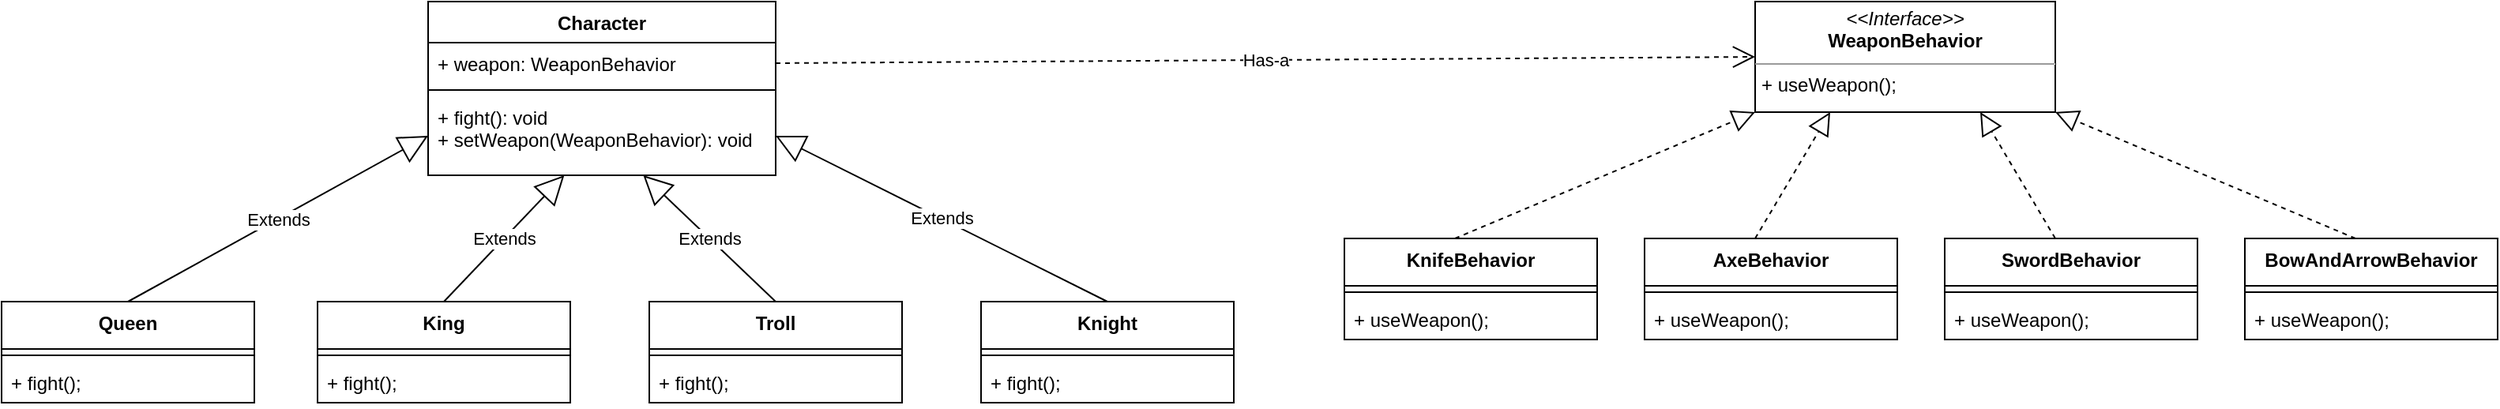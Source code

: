 <mxfile version="20.6.2" type="device"><diagram id="rSioMry44xC4J9jirlgh" name="Página-1"><mxGraphModel dx="1221" dy="1745" grid="1" gridSize="10" guides="1" tooltips="1" connect="1" arrows="1" fold="1" page="1" pageScale="1" pageWidth="1169" pageHeight="827" math="0" shadow="0"><root><mxCell id="0"/><mxCell id="1" parent="0"/><mxCell id="Ts7qb8tl-SaD9pUdBXGc-5" value="Character" style="swimlane;fontStyle=1;align=center;verticalAlign=top;childLayout=stackLayout;horizontal=1;startSize=26;horizontalStack=0;resizeParent=1;resizeParentMax=0;resizeLast=0;collapsible=1;marginBottom=0;" parent="1" vertex="1"><mxGeometry x="330" y="320" width="220" height="110" as="geometry"/></mxCell><mxCell id="Ts7qb8tl-SaD9pUdBXGc-6" value="+ weapon: WeaponBehavior" style="text;strokeColor=none;fillColor=none;align=left;verticalAlign=top;spacingLeft=4;spacingRight=4;overflow=hidden;rotatable=0;points=[[0,0.5],[1,0.5]];portConstraint=eastwest;" parent="Ts7qb8tl-SaD9pUdBXGc-5" vertex="1"><mxGeometry y="26" width="220" height="26" as="geometry"/></mxCell><mxCell id="Ts7qb8tl-SaD9pUdBXGc-7" value="" style="line;strokeWidth=1;fillColor=none;align=left;verticalAlign=middle;spacingTop=-1;spacingLeft=3;spacingRight=3;rotatable=0;labelPosition=right;points=[];portConstraint=eastwest;strokeColor=inherit;" parent="Ts7qb8tl-SaD9pUdBXGc-5" vertex="1"><mxGeometry y="52" width="220" height="8" as="geometry"/></mxCell><mxCell id="Ts7qb8tl-SaD9pUdBXGc-8" value="+ fight(): void&#10;+ setWeapon(WeaponBehavior): void" style="text;strokeColor=none;fillColor=none;align=left;verticalAlign=top;spacingLeft=4;spacingRight=4;overflow=hidden;rotatable=0;points=[[0,0.5],[1,0.5]];portConstraint=eastwest;" parent="Ts7qb8tl-SaD9pUdBXGc-5" vertex="1"><mxGeometry y="60" width="220" height="50" as="geometry"/></mxCell><mxCell id="Ts7qb8tl-SaD9pUdBXGc-9" value="KnifeBehavior" style="swimlane;fontStyle=1;align=center;verticalAlign=top;childLayout=stackLayout;horizontal=1;startSize=30;horizontalStack=0;resizeParent=1;resizeParentMax=0;resizeLast=0;collapsible=1;marginBottom=0;" parent="1" vertex="1"><mxGeometry x="910" y="470" width="160" height="64" as="geometry"><mxRectangle x="370" y="550" width="120" height="30" as="alternateBounds"/></mxGeometry></mxCell><mxCell id="Ts7qb8tl-SaD9pUdBXGc-15" value="" style="endArrow=block;dashed=1;endFill=0;endSize=12;html=1;rounded=0;entryX=0;entryY=1;entryDx=0;entryDy=0;" parent="Ts7qb8tl-SaD9pUdBXGc-9" target="Ts7qb8tl-SaD9pUdBXGc-14" edge="1"><mxGeometry width="160" relative="1" as="geometry"><mxPoint x="70" as="sourcePoint"/><mxPoint x="230" as="targetPoint"/></mxGeometry></mxCell><mxCell id="Ts7qb8tl-SaD9pUdBXGc-11" value="" style="line;strokeWidth=1;fillColor=none;align=left;verticalAlign=middle;spacingTop=-1;spacingLeft=3;spacingRight=3;rotatable=0;labelPosition=right;points=[];portConstraint=eastwest;strokeColor=inherit;" parent="Ts7qb8tl-SaD9pUdBXGc-9" vertex="1"><mxGeometry y="30" width="160" height="8" as="geometry"/></mxCell><mxCell id="Ts7qb8tl-SaD9pUdBXGc-12" value="+ useWeapon();" style="text;strokeColor=none;fillColor=none;align=left;verticalAlign=top;spacingLeft=4;spacingRight=4;overflow=hidden;rotatable=0;points=[[0,0.5],[1,0.5]];portConstraint=eastwest;" parent="Ts7qb8tl-SaD9pUdBXGc-9" vertex="1"><mxGeometry y="38" width="160" height="26" as="geometry"/></mxCell><mxCell id="Ts7qb8tl-SaD9pUdBXGc-14" value="&lt;p style=&quot;margin:0px;margin-top:4px;text-align:center;&quot;&gt;&lt;i&gt;&amp;lt;&amp;lt;Interface&amp;gt;&amp;gt;&lt;/i&gt;&lt;br&gt;&lt;b&gt;WeaponBehavior&lt;/b&gt;&lt;/p&gt;&lt;hr size=&quot;1&quot;&gt;&lt;p style=&quot;margin:0px;margin-left:4px;&quot;&gt;+ useWeapon();&lt;br&gt;&lt;/p&gt;" style="verticalAlign=top;align=left;overflow=fill;fontSize=12;fontFamily=Helvetica;html=1;" parent="1" vertex="1"><mxGeometry x="1170" y="320" width="190" height="70" as="geometry"/></mxCell><mxCell id="Ts7qb8tl-SaD9pUdBXGc-16" value="BowAndArrowBehavior" style="swimlane;fontStyle=1;align=center;verticalAlign=top;childLayout=stackLayout;horizontal=1;startSize=30;horizontalStack=0;resizeParent=1;resizeParentMax=0;resizeLast=0;collapsible=1;marginBottom=0;" parent="1" vertex="1"><mxGeometry x="1480" y="470" width="160" height="64" as="geometry"><mxRectangle x="370" y="550" width="120" height="30" as="alternateBounds"/></mxGeometry></mxCell><mxCell id="Ts7qb8tl-SaD9pUdBXGc-17" value="" style="endArrow=block;dashed=1;endFill=0;endSize=12;html=1;rounded=0;entryX=1;entryY=1;entryDx=0;entryDy=0;" parent="Ts7qb8tl-SaD9pUdBXGc-16" target="Ts7qb8tl-SaD9pUdBXGc-14" edge="1"><mxGeometry width="160" relative="1" as="geometry"><mxPoint x="70" as="sourcePoint"/><mxPoint x="230" as="targetPoint"/></mxGeometry></mxCell><mxCell id="Ts7qb8tl-SaD9pUdBXGc-18" value="" style="line;strokeWidth=1;fillColor=none;align=left;verticalAlign=middle;spacingTop=-1;spacingLeft=3;spacingRight=3;rotatable=0;labelPosition=right;points=[];portConstraint=eastwest;strokeColor=inherit;" parent="Ts7qb8tl-SaD9pUdBXGc-16" vertex="1"><mxGeometry y="30" width="160" height="8" as="geometry"/></mxCell><mxCell id="Ts7qb8tl-SaD9pUdBXGc-19" value="+ useWeapon();" style="text;strokeColor=none;fillColor=none;align=left;verticalAlign=top;spacingLeft=4;spacingRight=4;overflow=hidden;rotatable=0;points=[[0,0.5],[1,0.5]];portConstraint=eastwest;" parent="Ts7qb8tl-SaD9pUdBXGc-16" vertex="1"><mxGeometry y="38" width="160" height="26" as="geometry"/></mxCell><mxCell id="Ts7qb8tl-SaD9pUdBXGc-20" value="AxeBehavior" style="swimlane;fontStyle=1;align=center;verticalAlign=top;childLayout=stackLayout;horizontal=1;startSize=30;horizontalStack=0;resizeParent=1;resizeParentMax=0;resizeLast=0;collapsible=1;marginBottom=0;" parent="1" vertex="1"><mxGeometry x="1100" y="470" width="160" height="64" as="geometry"><mxRectangle x="370" y="550" width="120" height="30" as="alternateBounds"/></mxGeometry></mxCell><mxCell id="Ts7qb8tl-SaD9pUdBXGc-21" value="" style="endArrow=block;dashed=1;endFill=0;endSize=12;html=1;rounded=0;entryX=0.25;entryY=1;entryDx=0;entryDy=0;" parent="Ts7qb8tl-SaD9pUdBXGc-20" target="Ts7qb8tl-SaD9pUdBXGc-14" edge="1"><mxGeometry width="160" relative="1" as="geometry"><mxPoint x="70" as="sourcePoint"/><mxPoint x="230" as="targetPoint"/></mxGeometry></mxCell><mxCell id="Ts7qb8tl-SaD9pUdBXGc-22" value="" style="line;strokeWidth=1;fillColor=none;align=left;verticalAlign=middle;spacingTop=-1;spacingLeft=3;spacingRight=3;rotatable=0;labelPosition=right;points=[];portConstraint=eastwest;strokeColor=inherit;" parent="Ts7qb8tl-SaD9pUdBXGc-20" vertex="1"><mxGeometry y="30" width="160" height="8" as="geometry"/></mxCell><mxCell id="Ts7qb8tl-SaD9pUdBXGc-23" value="+ useWeapon();" style="text;strokeColor=none;fillColor=none;align=left;verticalAlign=top;spacingLeft=4;spacingRight=4;overflow=hidden;rotatable=0;points=[[0,0.5],[1,0.5]];portConstraint=eastwest;" parent="Ts7qb8tl-SaD9pUdBXGc-20" vertex="1"><mxGeometry y="38" width="160" height="26" as="geometry"/></mxCell><mxCell id="Ts7qb8tl-SaD9pUdBXGc-24" value="SwordBehavior" style="swimlane;fontStyle=1;align=center;verticalAlign=top;childLayout=stackLayout;horizontal=1;startSize=30;horizontalStack=0;resizeParent=1;resizeParentMax=0;resizeLast=0;collapsible=1;marginBottom=0;" parent="1" vertex="1"><mxGeometry x="1290" y="470" width="160" height="64" as="geometry"><mxRectangle x="370" y="550" width="120" height="30" as="alternateBounds"/></mxGeometry></mxCell><mxCell id="Ts7qb8tl-SaD9pUdBXGc-25" value="" style="endArrow=block;dashed=1;endFill=0;endSize=12;html=1;rounded=0;entryX=0.75;entryY=1;entryDx=0;entryDy=0;" parent="Ts7qb8tl-SaD9pUdBXGc-24" target="Ts7qb8tl-SaD9pUdBXGc-14" edge="1"><mxGeometry width="160" relative="1" as="geometry"><mxPoint x="70" as="sourcePoint"/><mxPoint x="230" as="targetPoint"/></mxGeometry></mxCell><mxCell id="Ts7qb8tl-SaD9pUdBXGc-26" value="" style="line;strokeWidth=1;fillColor=none;align=left;verticalAlign=middle;spacingTop=-1;spacingLeft=3;spacingRight=3;rotatable=0;labelPosition=right;points=[];portConstraint=eastwest;strokeColor=inherit;" parent="Ts7qb8tl-SaD9pUdBXGc-24" vertex="1"><mxGeometry y="30" width="160" height="8" as="geometry"/></mxCell><mxCell id="Ts7qb8tl-SaD9pUdBXGc-27" value="+ useWeapon();" style="text;strokeColor=none;fillColor=none;align=left;verticalAlign=top;spacingLeft=4;spacingRight=4;overflow=hidden;rotatable=0;points=[[0,0.5],[1,0.5]];portConstraint=eastwest;" parent="Ts7qb8tl-SaD9pUdBXGc-24" vertex="1"><mxGeometry y="38" width="160" height="26" as="geometry"/></mxCell><mxCell id="Ts7qb8tl-SaD9pUdBXGc-28" value="Has-a" style="endArrow=open;endSize=12;dashed=1;html=1;rounded=0;entryX=0;entryY=0.5;entryDx=0;entryDy=0;exitX=1;exitY=0.5;exitDx=0;exitDy=0;" parent="1" source="Ts7qb8tl-SaD9pUdBXGc-6" target="Ts7qb8tl-SaD9pUdBXGc-14" edge="1"><mxGeometry width="160" relative="1" as="geometry"><mxPoint x="360" y="322.5" as="sourcePoint"/><mxPoint x="520" y="322.5" as="targetPoint"/></mxGeometry></mxCell><mxCell id="Ts7qb8tl-SaD9pUdBXGc-30" value="Queen" style="swimlane;fontStyle=1;align=center;verticalAlign=top;childLayout=stackLayout;horizontal=1;startSize=30;horizontalStack=0;resizeParent=1;resizeParentMax=0;resizeLast=0;collapsible=1;marginBottom=0;" parent="1" vertex="1"><mxGeometry x="60" y="510" width="160" height="64" as="geometry"><mxRectangle x="370" y="550" width="120" height="30" as="alternateBounds"/></mxGeometry></mxCell><mxCell id="Ts7qb8tl-SaD9pUdBXGc-32" value="" style="line;strokeWidth=1;fillColor=none;align=left;verticalAlign=middle;spacingTop=-1;spacingLeft=3;spacingRight=3;rotatable=0;labelPosition=right;points=[];portConstraint=eastwest;strokeColor=inherit;" parent="Ts7qb8tl-SaD9pUdBXGc-30" vertex="1"><mxGeometry y="30" width="160" height="8" as="geometry"/></mxCell><mxCell id="Ts7qb8tl-SaD9pUdBXGc-33" value="+ fight();" style="text;strokeColor=none;fillColor=none;align=left;verticalAlign=top;spacingLeft=4;spacingRight=4;overflow=hidden;rotatable=0;points=[[0,0.5],[1,0.5]];portConstraint=eastwest;" parent="Ts7qb8tl-SaD9pUdBXGc-30" vertex="1"><mxGeometry y="38" width="160" height="26" as="geometry"/></mxCell><mxCell id="Ts7qb8tl-SaD9pUdBXGc-34" value="Extends" style="endArrow=block;endSize=16;endFill=0;html=1;rounded=0;exitX=0.5;exitY=0;exitDx=0;exitDy=0;entryX=0;entryY=0.5;entryDx=0;entryDy=0;" parent="1" source="Ts7qb8tl-SaD9pUdBXGc-30" target="Ts7qb8tl-SaD9pUdBXGc-8" edge="1"><mxGeometry width="160" relative="1" as="geometry"><mxPoint x="290" y="600" as="sourcePoint"/><mxPoint x="450" y="600" as="targetPoint"/><mxPoint as="offset"/></mxGeometry></mxCell><mxCell id="Ts7qb8tl-SaD9pUdBXGc-35" value="King" style="swimlane;fontStyle=1;align=center;verticalAlign=top;childLayout=stackLayout;horizontal=1;startSize=30;horizontalStack=0;resizeParent=1;resizeParentMax=0;resizeLast=0;collapsible=1;marginBottom=0;" parent="1" vertex="1"><mxGeometry x="260" y="510" width="160" height="64" as="geometry"><mxRectangle x="370" y="550" width="120" height="30" as="alternateBounds"/></mxGeometry></mxCell><mxCell id="Ts7qb8tl-SaD9pUdBXGc-36" value="" style="line;strokeWidth=1;fillColor=none;align=left;verticalAlign=middle;spacingTop=-1;spacingLeft=3;spacingRight=3;rotatable=0;labelPosition=right;points=[];portConstraint=eastwest;strokeColor=inherit;" parent="Ts7qb8tl-SaD9pUdBXGc-35" vertex="1"><mxGeometry y="30" width="160" height="8" as="geometry"/></mxCell><mxCell id="Ts7qb8tl-SaD9pUdBXGc-37" value="+ fight();" style="text;strokeColor=none;fillColor=none;align=left;verticalAlign=top;spacingLeft=4;spacingRight=4;overflow=hidden;rotatable=0;points=[[0,0.5],[1,0.5]];portConstraint=eastwest;" parent="Ts7qb8tl-SaD9pUdBXGc-35" vertex="1"><mxGeometry y="38" width="160" height="26" as="geometry"/></mxCell><mxCell id="Ts7qb8tl-SaD9pUdBXGc-38" value="Knight" style="swimlane;fontStyle=1;align=center;verticalAlign=top;childLayout=stackLayout;horizontal=1;startSize=30;horizontalStack=0;resizeParent=1;resizeParentMax=0;resizeLast=0;collapsible=1;marginBottom=0;" parent="1" vertex="1"><mxGeometry x="680" y="510" width="160" height="64" as="geometry"><mxRectangle x="370" y="550" width="120" height="30" as="alternateBounds"/></mxGeometry></mxCell><mxCell id="Ts7qb8tl-SaD9pUdBXGc-39" value="" style="line;strokeWidth=1;fillColor=none;align=left;verticalAlign=middle;spacingTop=-1;spacingLeft=3;spacingRight=3;rotatable=0;labelPosition=right;points=[];portConstraint=eastwest;strokeColor=inherit;" parent="Ts7qb8tl-SaD9pUdBXGc-38" vertex="1"><mxGeometry y="30" width="160" height="8" as="geometry"/></mxCell><mxCell id="Ts7qb8tl-SaD9pUdBXGc-40" value="+ fight();" style="text;strokeColor=none;fillColor=none;align=left;verticalAlign=top;spacingLeft=4;spacingRight=4;overflow=hidden;rotatable=0;points=[[0,0.5],[1,0.5]];portConstraint=eastwest;" parent="Ts7qb8tl-SaD9pUdBXGc-38" vertex="1"><mxGeometry y="38" width="160" height="26" as="geometry"/></mxCell><mxCell id="Ts7qb8tl-SaD9pUdBXGc-41" value="Troll" style="swimlane;fontStyle=1;align=center;verticalAlign=top;childLayout=stackLayout;horizontal=1;startSize=30;horizontalStack=0;resizeParent=1;resizeParentMax=0;resizeLast=0;collapsible=1;marginBottom=0;" parent="1" vertex="1"><mxGeometry x="470" y="510" width="160" height="64" as="geometry"><mxRectangle x="370" y="550" width="120" height="30" as="alternateBounds"/></mxGeometry></mxCell><mxCell id="Ts7qb8tl-SaD9pUdBXGc-42" value="" style="line;strokeWidth=1;fillColor=none;align=left;verticalAlign=middle;spacingTop=-1;spacingLeft=3;spacingRight=3;rotatable=0;labelPosition=right;points=[];portConstraint=eastwest;strokeColor=inherit;" parent="Ts7qb8tl-SaD9pUdBXGc-41" vertex="1"><mxGeometry y="30" width="160" height="8" as="geometry"/></mxCell><mxCell id="Ts7qb8tl-SaD9pUdBXGc-43" value="+ fight();" style="text;strokeColor=none;fillColor=none;align=left;verticalAlign=top;spacingLeft=4;spacingRight=4;overflow=hidden;rotatable=0;points=[[0,0.5],[1,0.5]];portConstraint=eastwest;" parent="Ts7qb8tl-SaD9pUdBXGc-41" vertex="1"><mxGeometry y="38" width="160" height="26" as="geometry"/></mxCell><mxCell id="5Ij1EXfNe02eSanVfpAT-1" value="Extends" style="endArrow=block;endSize=16;endFill=0;html=1;rounded=0;exitX=0.5;exitY=0;exitDx=0;exitDy=0;" parent="1" source="Ts7qb8tl-SaD9pUdBXGc-35" target="Ts7qb8tl-SaD9pUdBXGc-8" edge="1"><mxGeometry width="160" relative="1" as="geometry"><mxPoint x="110" y="520" as="sourcePoint"/><mxPoint x="340" y="415" as="targetPoint"/><mxPoint as="offset"/></mxGeometry></mxCell><mxCell id="5Ij1EXfNe02eSanVfpAT-2" value="Extends" style="endArrow=block;endSize=16;endFill=0;html=1;rounded=0;exitX=0.5;exitY=0;exitDx=0;exitDy=0;" parent="1" source="Ts7qb8tl-SaD9pUdBXGc-41" target="Ts7qb8tl-SaD9pUdBXGc-8" edge="1"><mxGeometry width="160" relative="1" as="geometry"><mxPoint x="310" y="520" as="sourcePoint"/><mxPoint x="416.667" y="440" as="targetPoint"/><mxPoint as="offset"/></mxGeometry></mxCell><mxCell id="5Ij1EXfNe02eSanVfpAT-3" value="Extends" style="endArrow=block;endSize=16;endFill=0;html=1;rounded=0;exitX=0.5;exitY=0;exitDx=0;exitDy=0;entryX=1;entryY=0.5;entryDx=0;entryDy=0;" parent="1" source="Ts7qb8tl-SaD9pUdBXGc-38" target="Ts7qb8tl-SaD9pUdBXGc-8" edge="1"><mxGeometry width="160" relative="1" as="geometry"><mxPoint x="515" y="520" as="sourcePoint"/><mxPoint x="465.476" y="440" as="targetPoint"/><mxPoint as="offset"/></mxGeometry></mxCell></root></mxGraphModel></diagram></mxfile>